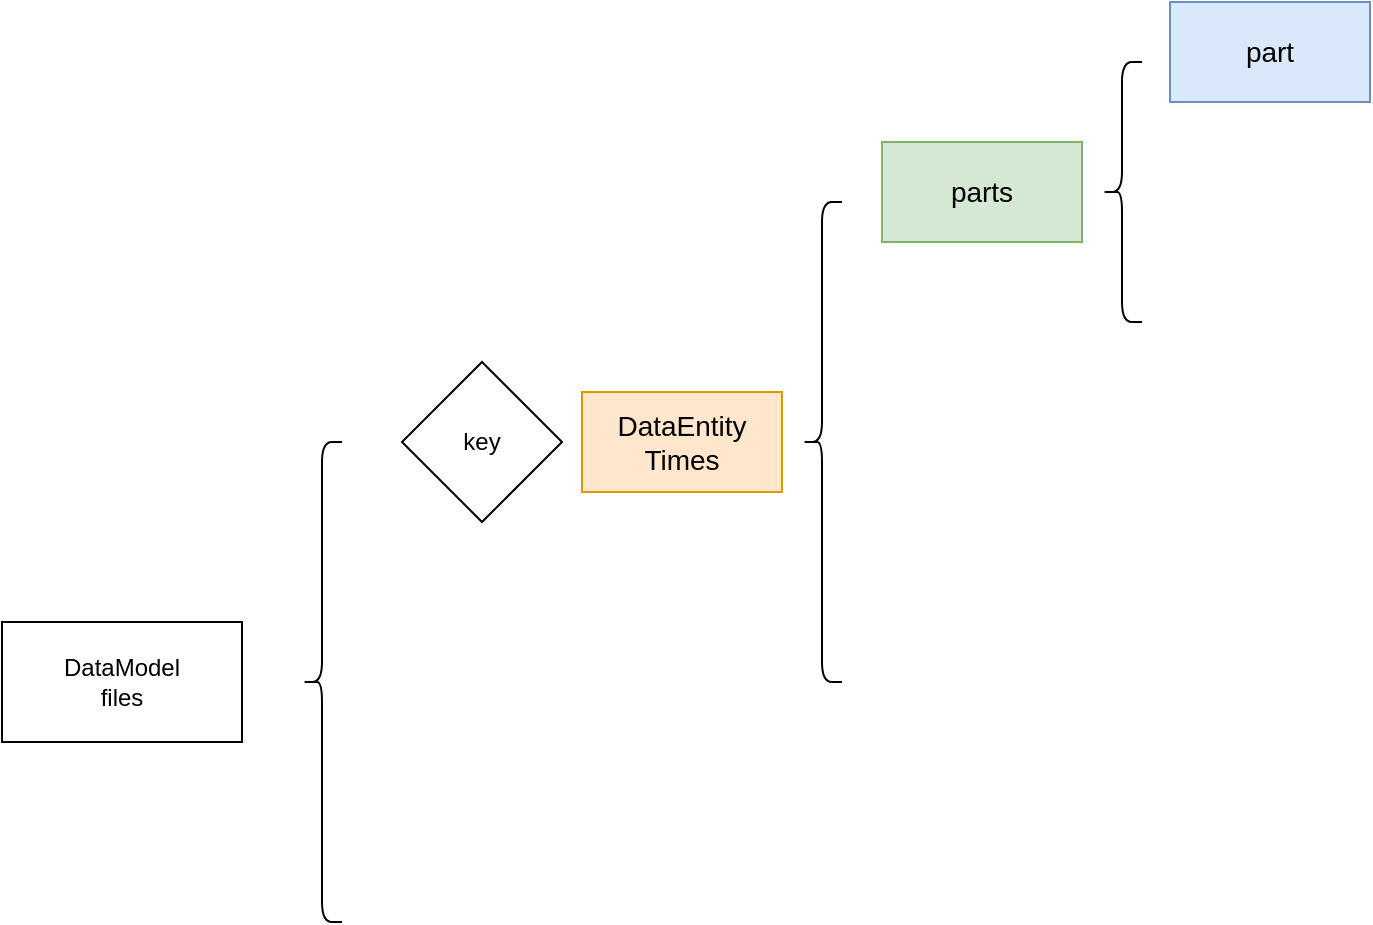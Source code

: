 <mxfile version="28.2.4">
  <diagram name="Page-1" id="lkkkKNeB20ReOcCQ33Qr">
    <mxGraphModel dx="681" dy="462" grid="1" gridSize="10" guides="1" tooltips="1" connect="1" arrows="1" fold="1" page="1" pageScale="1" pageWidth="827" pageHeight="1169" math="0" shadow="0">
      <root>
        <mxCell id="0" />
        <mxCell id="1" parent="0" />
        <mxCell id="rqKX9Pg6hDf6n43ykVHD-1" value="&lt;font style=&quot;font-size: 14px;&quot;&gt;part&lt;/font&gt;" style="rounded=0;whiteSpace=wrap;html=1;fillColor=#dae8fc;strokeColor=#6c8ebf;" vertex="1" parent="1">
          <mxGeometry x="684" y="180" width="100" height="50" as="geometry" />
        </mxCell>
        <mxCell id="rqKX9Pg6hDf6n43ykVHD-2" value="" style="shape=curlyBracket;whiteSpace=wrap;html=1;rounded=1;labelPosition=left;verticalLabelPosition=middle;align=right;verticalAlign=middle;" vertex="1" parent="1">
          <mxGeometry x="650" y="210" width="20" height="130" as="geometry" />
        </mxCell>
        <mxCell id="rqKX9Pg6hDf6n43ykVHD-3" value="&lt;font style=&quot;font-size: 14px;&quot;&gt;parts&lt;/font&gt;" style="rounded=0;whiteSpace=wrap;html=1;fillColor=#d5e8d4;strokeColor=#82b366;" vertex="1" parent="1">
          <mxGeometry x="540" y="250" width="100" height="50" as="geometry" />
        </mxCell>
        <mxCell id="rqKX9Pg6hDf6n43ykVHD-4" value="" style="shape=curlyBracket;whiteSpace=wrap;html=1;rounded=1;labelPosition=left;verticalLabelPosition=middle;align=right;verticalAlign=middle;" vertex="1" parent="1">
          <mxGeometry x="500" y="280" width="20" height="240" as="geometry" />
        </mxCell>
        <mxCell id="rqKX9Pg6hDf6n43ykVHD-5" value="&lt;font style=&quot;&quot;&gt;&lt;span style=&quot;font-size: 14px;&quot;&gt;DataEntity&lt;/span&gt;&lt;br&gt;&lt;span style=&quot;font-size: 14px;&quot;&gt;Times&lt;/span&gt;&lt;/font&gt;" style="rounded=0;whiteSpace=wrap;html=1;fillColor=#ffe6cc;strokeColor=#d79b00;" vertex="1" parent="1">
          <mxGeometry x="390" y="375" width="100" height="50" as="geometry" />
        </mxCell>
        <mxCell id="rqKX9Pg6hDf6n43ykVHD-6" value="" style="shape=curlyBracket;whiteSpace=wrap;html=1;rounded=1;labelPosition=left;verticalLabelPosition=middle;align=right;verticalAlign=middle;" vertex="1" parent="1">
          <mxGeometry x="250" y="400" width="20" height="240" as="geometry" />
        </mxCell>
        <mxCell id="rqKX9Pg6hDf6n43ykVHD-7" value="key" style="rhombus;whiteSpace=wrap;html=1;" vertex="1" parent="1">
          <mxGeometry x="300" y="360" width="80" height="80" as="geometry" />
        </mxCell>
        <mxCell id="rqKX9Pg6hDf6n43ykVHD-8" value="&lt;div&gt;DataModel&lt;/div&gt;files" style="rounded=0;whiteSpace=wrap;html=1;" vertex="1" parent="1">
          <mxGeometry x="100" y="490" width="120" height="60" as="geometry" />
        </mxCell>
      </root>
    </mxGraphModel>
  </diagram>
</mxfile>
